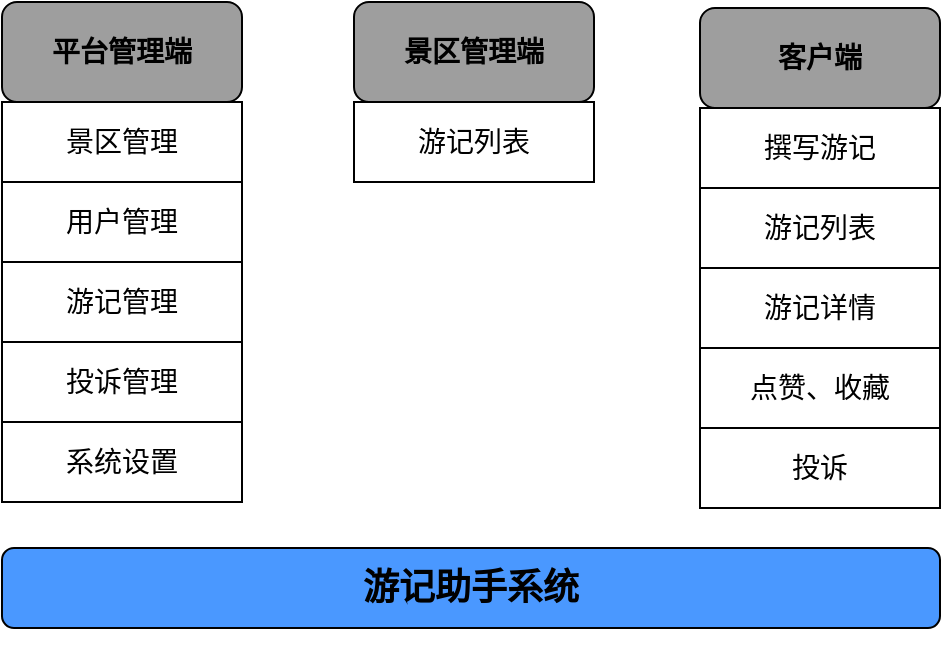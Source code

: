 <mxfile version="14.5.10" type="github">
  <diagram id="a9gVPlsvLm83Nb3x2gXI" name="Page-1">
    <mxGraphModel dx="1151" dy="673" grid="1" gridSize="10" guides="1" tooltips="1" connect="1" arrows="1" fold="1" page="1" pageScale="1" pageWidth="827" pageHeight="1169" math="0" shadow="0">
      <root>
        <mxCell id="0" />
        <mxCell id="1" parent="0" />
        <mxCell id="0CdFS4vj2rI9UAj14wgb-1" value="&lt;b&gt;&lt;font style=&quot;font-size: 18px&quot;&gt;游记助手系统&lt;/font&gt;&lt;/b&gt;" style="rounded=1;whiteSpace=wrap;html=1;fillColor=#4A98FF;" vertex="1" parent="1">
          <mxGeometry x="190" y="413" width="469" height="40" as="geometry" />
        </mxCell>
        <mxCell id="0CdFS4vj2rI9UAj14wgb-2" style="edgeStyle=orthogonalEdgeStyle;rounded=0;orthogonalLoop=1;jettySize=auto;html=1;exitX=0.5;exitY=1;exitDx=0;exitDy=0;" edge="1" parent="1" source="0CdFS4vj2rI9UAj14wgb-1" target="0CdFS4vj2rI9UAj14wgb-1">
          <mxGeometry relative="1" as="geometry" />
        </mxCell>
        <mxCell id="0CdFS4vj2rI9UAj14wgb-3" value="&lt;b&gt;&lt;font style=&quot;font-size: 14px&quot;&gt;平台管理端&lt;/font&gt;&lt;/b&gt;" style="rounded=1;whiteSpace=wrap;html=1;fillColor=#9E9E9E;" vertex="1" parent="1">
          <mxGeometry x="190" y="140" width="120" height="50" as="geometry" />
        </mxCell>
        <mxCell id="0CdFS4vj2rI9UAj14wgb-4" value="&lt;span style=&quot;line-height: 150%&quot;&gt;&lt;font style=&quot;font-size: 14px&quot;&gt;景区管理&lt;/font&gt;&lt;/span&gt;" style="rounded=0;whiteSpace=wrap;html=1;" vertex="1" parent="1">
          <mxGeometry x="190" y="190" width="120" height="40" as="geometry" />
        </mxCell>
        <mxCell id="0CdFS4vj2rI9UAj14wgb-5" value="&lt;span style=&quot;line-height: 150%&quot;&gt;&lt;font style=&quot;font-size: 14px&quot;&gt;用户管理&lt;/font&gt;&lt;/span&gt;" style="rounded=0;whiteSpace=wrap;html=1;" vertex="1" parent="1">
          <mxGeometry x="190" y="230" width="120" height="40" as="geometry" />
        </mxCell>
        <mxCell id="0CdFS4vj2rI9UAj14wgb-6" value="&lt;span style=&quot;line-height: 150%&quot;&gt;&lt;font style=&quot;font-size: 14px&quot;&gt;游记管理&lt;/font&gt;&lt;/span&gt;" style="rounded=0;whiteSpace=wrap;html=1;" vertex="1" parent="1">
          <mxGeometry x="190" y="270" width="120" height="40" as="geometry" />
        </mxCell>
        <mxCell id="0CdFS4vj2rI9UAj14wgb-7" value="&lt;span style=&quot;line-height: 150%&quot;&gt;&lt;font style=&quot;font-size: 14px&quot;&gt;投诉管理&lt;/font&gt;&lt;/span&gt;" style="rounded=0;whiteSpace=wrap;html=1;" vertex="1" parent="1">
          <mxGeometry x="190" y="310" width="120" height="40" as="geometry" />
        </mxCell>
        <mxCell id="0CdFS4vj2rI9UAj14wgb-8" value="&lt;b&gt;&lt;font style=&quot;font-size: 14px&quot;&gt;景区管理端&lt;/font&gt;&lt;/b&gt;" style="rounded=1;whiteSpace=wrap;html=1;fillColor=#9E9E9E;" vertex="1" parent="1">
          <mxGeometry x="366" y="140" width="120" height="50" as="geometry" />
        </mxCell>
        <mxCell id="0CdFS4vj2rI9UAj14wgb-9" value="&lt;span style=&quot;line-height: 150%&quot;&gt;&lt;font style=&quot;font-size: 14px&quot;&gt;游记列表&lt;/font&gt;&lt;/span&gt;" style="rounded=0;whiteSpace=wrap;html=1;" vertex="1" parent="1">
          <mxGeometry x="366" y="190" width="120" height="40" as="geometry" />
        </mxCell>
        <mxCell id="0CdFS4vj2rI9UAj14wgb-13" value="&lt;b&gt;&lt;font style=&quot;font-size: 14px&quot;&gt;客户端&lt;/font&gt;&lt;/b&gt;" style="rounded=1;whiteSpace=wrap;html=1;fillColor=#9E9E9E;" vertex="1" parent="1">
          <mxGeometry x="539" y="143" width="120" height="50" as="geometry" />
        </mxCell>
        <mxCell id="0CdFS4vj2rI9UAj14wgb-14" value="&lt;span style=&quot;line-height: 150%&quot;&gt;&lt;font style=&quot;font-size: 14px&quot;&gt;撰写游记&lt;/font&gt;&lt;/span&gt;" style="rounded=0;whiteSpace=wrap;html=1;" vertex="1" parent="1">
          <mxGeometry x="539" y="193" width="120" height="40" as="geometry" />
        </mxCell>
        <mxCell id="0CdFS4vj2rI9UAj14wgb-15" value="&lt;span style=&quot;line-height: 150%&quot;&gt;&lt;font style=&quot;font-size: 14px&quot;&gt;游记列表&lt;/font&gt;&lt;/span&gt;" style="rounded=0;whiteSpace=wrap;html=1;" vertex="1" parent="1">
          <mxGeometry x="539" y="233" width="120" height="40" as="geometry" />
        </mxCell>
        <mxCell id="0CdFS4vj2rI9UAj14wgb-16" value="&lt;span style=&quot;line-height: 150%&quot;&gt;&lt;font style=&quot;font-size: 14px&quot;&gt;游记详情&lt;/font&gt;&lt;/span&gt;" style="rounded=0;whiteSpace=wrap;html=1;" vertex="1" parent="1">
          <mxGeometry x="539" y="273" width="120" height="40" as="geometry" />
        </mxCell>
        <mxCell id="0CdFS4vj2rI9UAj14wgb-17" value="&lt;span style=&quot;line-height: 150%&quot;&gt;&lt;font style=&quot;font-size: 14px&quot;&gt;系统设置&lt;/font&gt;&lt;/span&gt;" style="rounded=0;whiteSpace=wrap;html=1;" vertex="1" parent="1">
          <mxGeometry x="190" y="350" width="120" height="40" as="geometry" />
        </mxCell>
        <mxCell id="0CdFS4vj2rI9UAj14wgb-18" value="&lt;span style=&quot;line-height: 150%&quot;&gt;&lt;font style=&quot;font-size: 14px&quot;&gt;点赞、收藏&lt;/font&gt;&lt;/span&gt;" style="rounded=0;whiteSpace=wrap;html=1;" vertex="1" parent="1">
          <mxGeometry x="539" y="313" width="120" height="40" as="geometry" />
        </mxCell>
        <mxCell id="0CdFS4vj2rI9UAj14wgb-19" value="&lt;span style=&quot;line-height: 150%&quot;&gt;&lt;font style=&quot;font-size: 14px&quot;&gt;投诉&lt;/font&gt;&lt;/span&gt;" style="rounded=0;whiteSpace=wrap;html=1;" vertex="1" parent="1">
          <mxGeometry x="539" y="353" width="120" height="40" as="geometry" />
        </mxCell>
      </root>
    </mxGraphModel>
  </diagram>
</mxfile>

